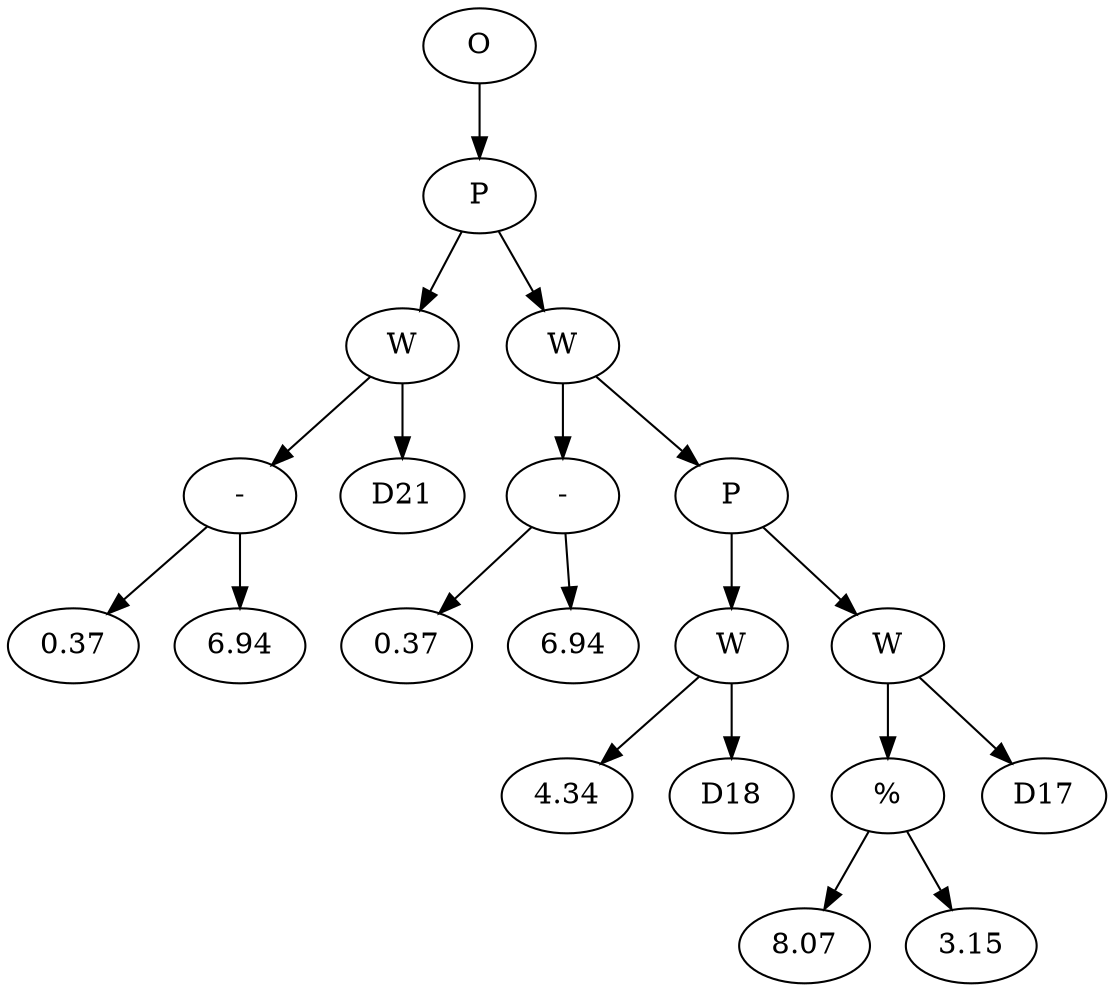 // Tree
digraph {
	13612102 [label=O]
	13612103 [label=P]
	13612102 -> 13612103
	13612104 [label=W]
	13612103 -> 13612104
	13612105 [label="-"]
	13612104 -> 13612105
	13612106 [label=0.37]
	13612105 -> 13612106
	13612107 [label=6.94]
	13612105 -> 13612107
	13612108 [label=D21]
	13612104 -> 13612108
	13612109 [label=W]
	13612103 -> 13612109
	13612110 [label="-"]
	13612109 -> 13612110
	13612111 [label=0.37]
	13612110 -> 13612111
	13612112 [label=6.94]
	13612110 -> 13612112
	13612113 [label=P]
	13612109 -> 13612113
	13612114 [label=W]
	13612113 -> 13612114
	13612115 [label=4.34]
	13612114 -> 13612115
	13612116 [label=D18]
	13612114 -> 13612116
	13612117 [label=W]
	13612113 -> 13612117
	13612118 [label="%"]
	13612117 -> 13612118
	13612119 [label=8.07]
	13612118 -> 13612119
	13612120 [label=3.15]
	13612118 -> 13612120
	13612121 [label=D17]
	13612117 -> 13612121
}
